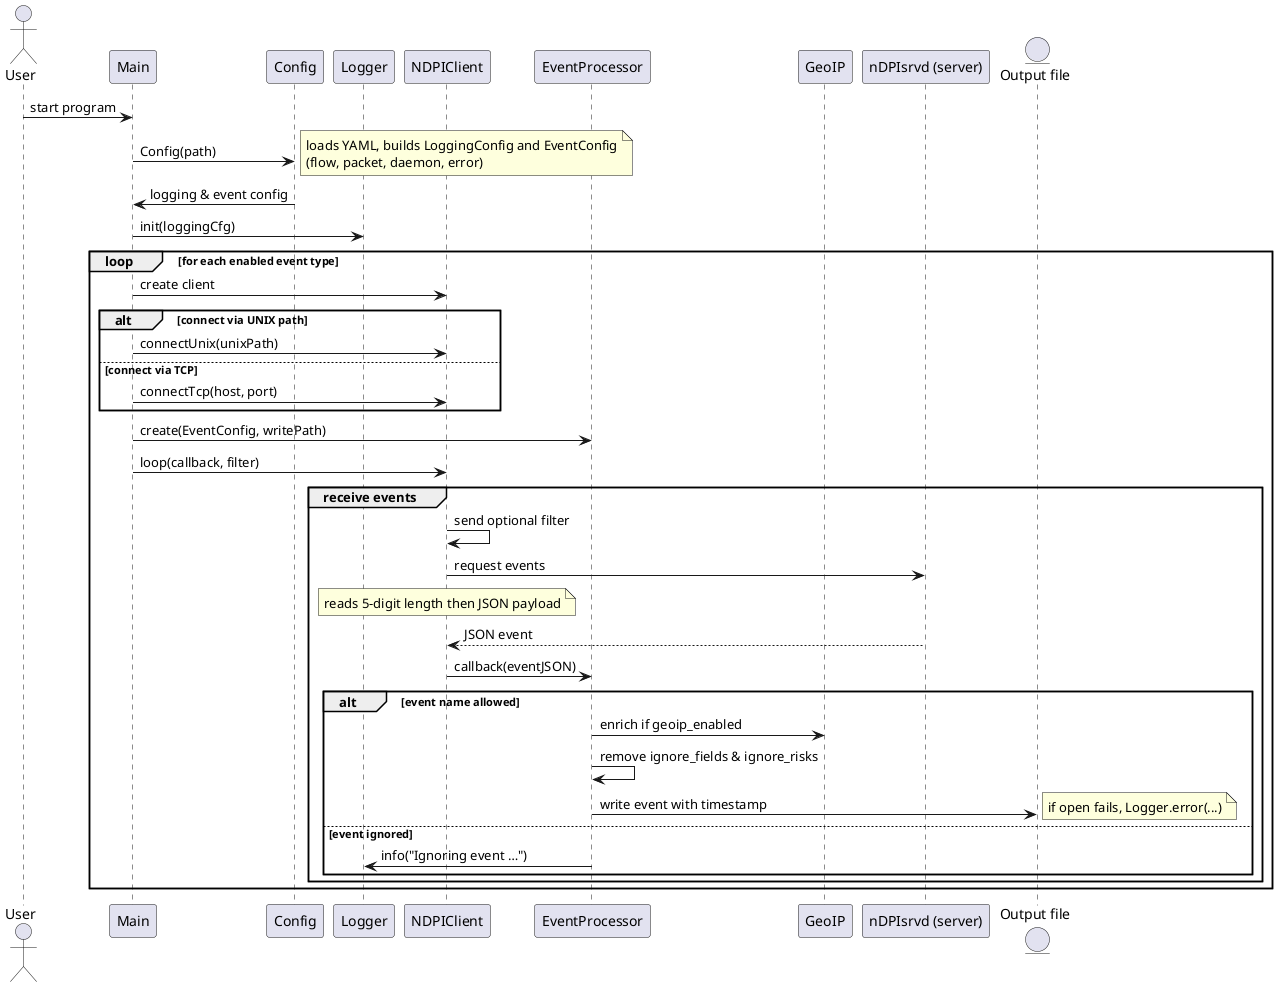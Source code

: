 @startuml
actor User
participant Main
participant Config
participant Logger
participant NDPIClient
participant EventProcessor
participant GeoIP
participant "nDPIsrvd (server)" as Server
entity "Output file" as File

User -> Main: start program
Main -> Config: Config(path)
note right
loads YAML, builds LoggingConfig and EventConfig
(flow, packet, daemon, error)
end note
Main <- Config: logging & event config
Main -> Logger: init(loggingCfg)

loop for each enabled event type
  Main -> NDPIClient: create client
  alt connect via UNIX path
    Main -> NDPIClient: connectUnix(unixPath)
  else connect via TCP
    Main -> NDPIClient: connectTcp(host, port)
  end
  Main -> EventProcessor: create(EventConfig, writePath)
  Main -> NDPIClient: loop(callback, filter)
  group receive events
    NDPIClient -> NDPIClient: send optional filter
    NDPIClient -> Server: request events
    note over NDPIClient
    reads 5-digit length then JSON payload
    end note
    Server --> NDPIClient: JSON event
    NDPIClient -> EventProcessor: callback(eventJSON)
    alt event name allowed
      EventProcessor -> GeoIP: enrich if geoip_enabled
      EventProcessor -> EventProcessor: remove ignore_fields & ignore_risks
      EventProcessor -> File: write event with timestamp
      note right: if open fails, Logger.error(...)
    else event ignored
      EventProcessor -> Logger: info("Ignoring event …")
    end
  end
end
@enduml
